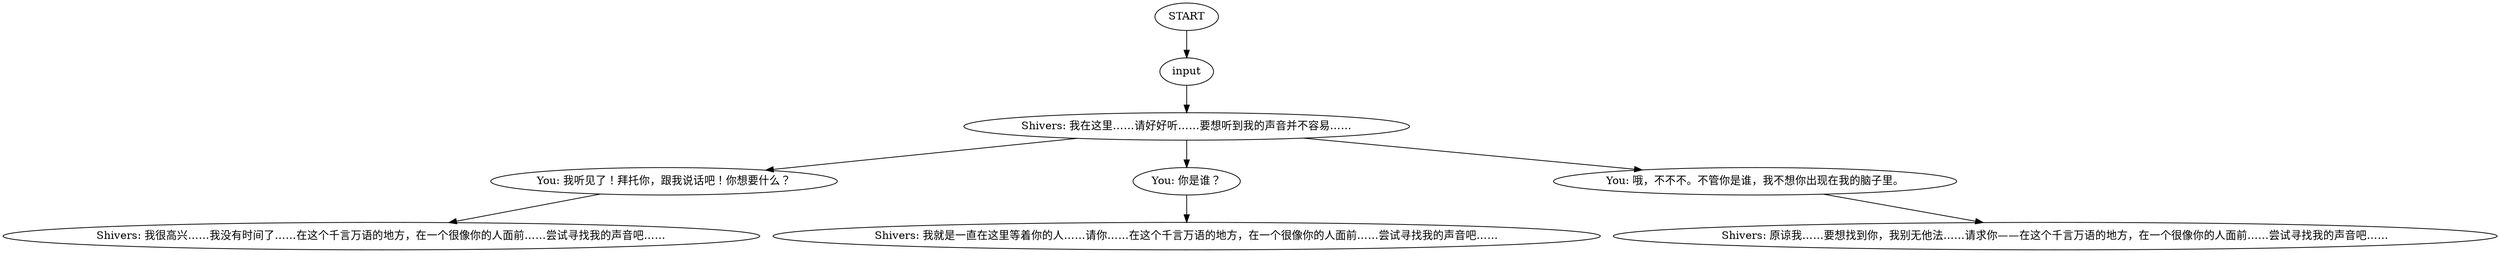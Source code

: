 # PLAZA ORB / plazatilecoat
# This Shivers initiates the coat quest. It is an Easy check.
# ==================================================
digraph G {
	  0 [label="START"];
	  1 [label="input"];
	  2 [label="Shivers: 我很高兴……我没有时间了……在这个千言万语的地方，在一个很像你的人面前……尝试寻找我的声音吧……"];
	  3 [label="Shivers: 我就是一直在这里等着你的人……请你……在这个千言万语的地方，在一个很像你的人面前……尝试寻找我的声音吧……"];
	  4 [label="Shivers: 我在这里……请好好听……要想听到我的声音并不容易……"];
	  5 [label="You: 我听见了！拜托你，跟我说话吧！你想要什么？"];
	  6 [label="You: 你是谁？"];
	  7 [label="You: 哦，不不不。不管你是谁，我不想你出现在我的脑子里。"];
	  9 [label="Shivers: 原谅我……要想找到你，我别无他法……请求你——在这个千言万语的地方，在一个很像你的人面前……尝试寻找我的声音吧……"];
	  0 -> 1
	  1 -> 4
	  4 -> 5
	  4 -> 6
	  4 -> 7
	  5 -> 2
	  6 -> 3
	  7 -> 9
}

